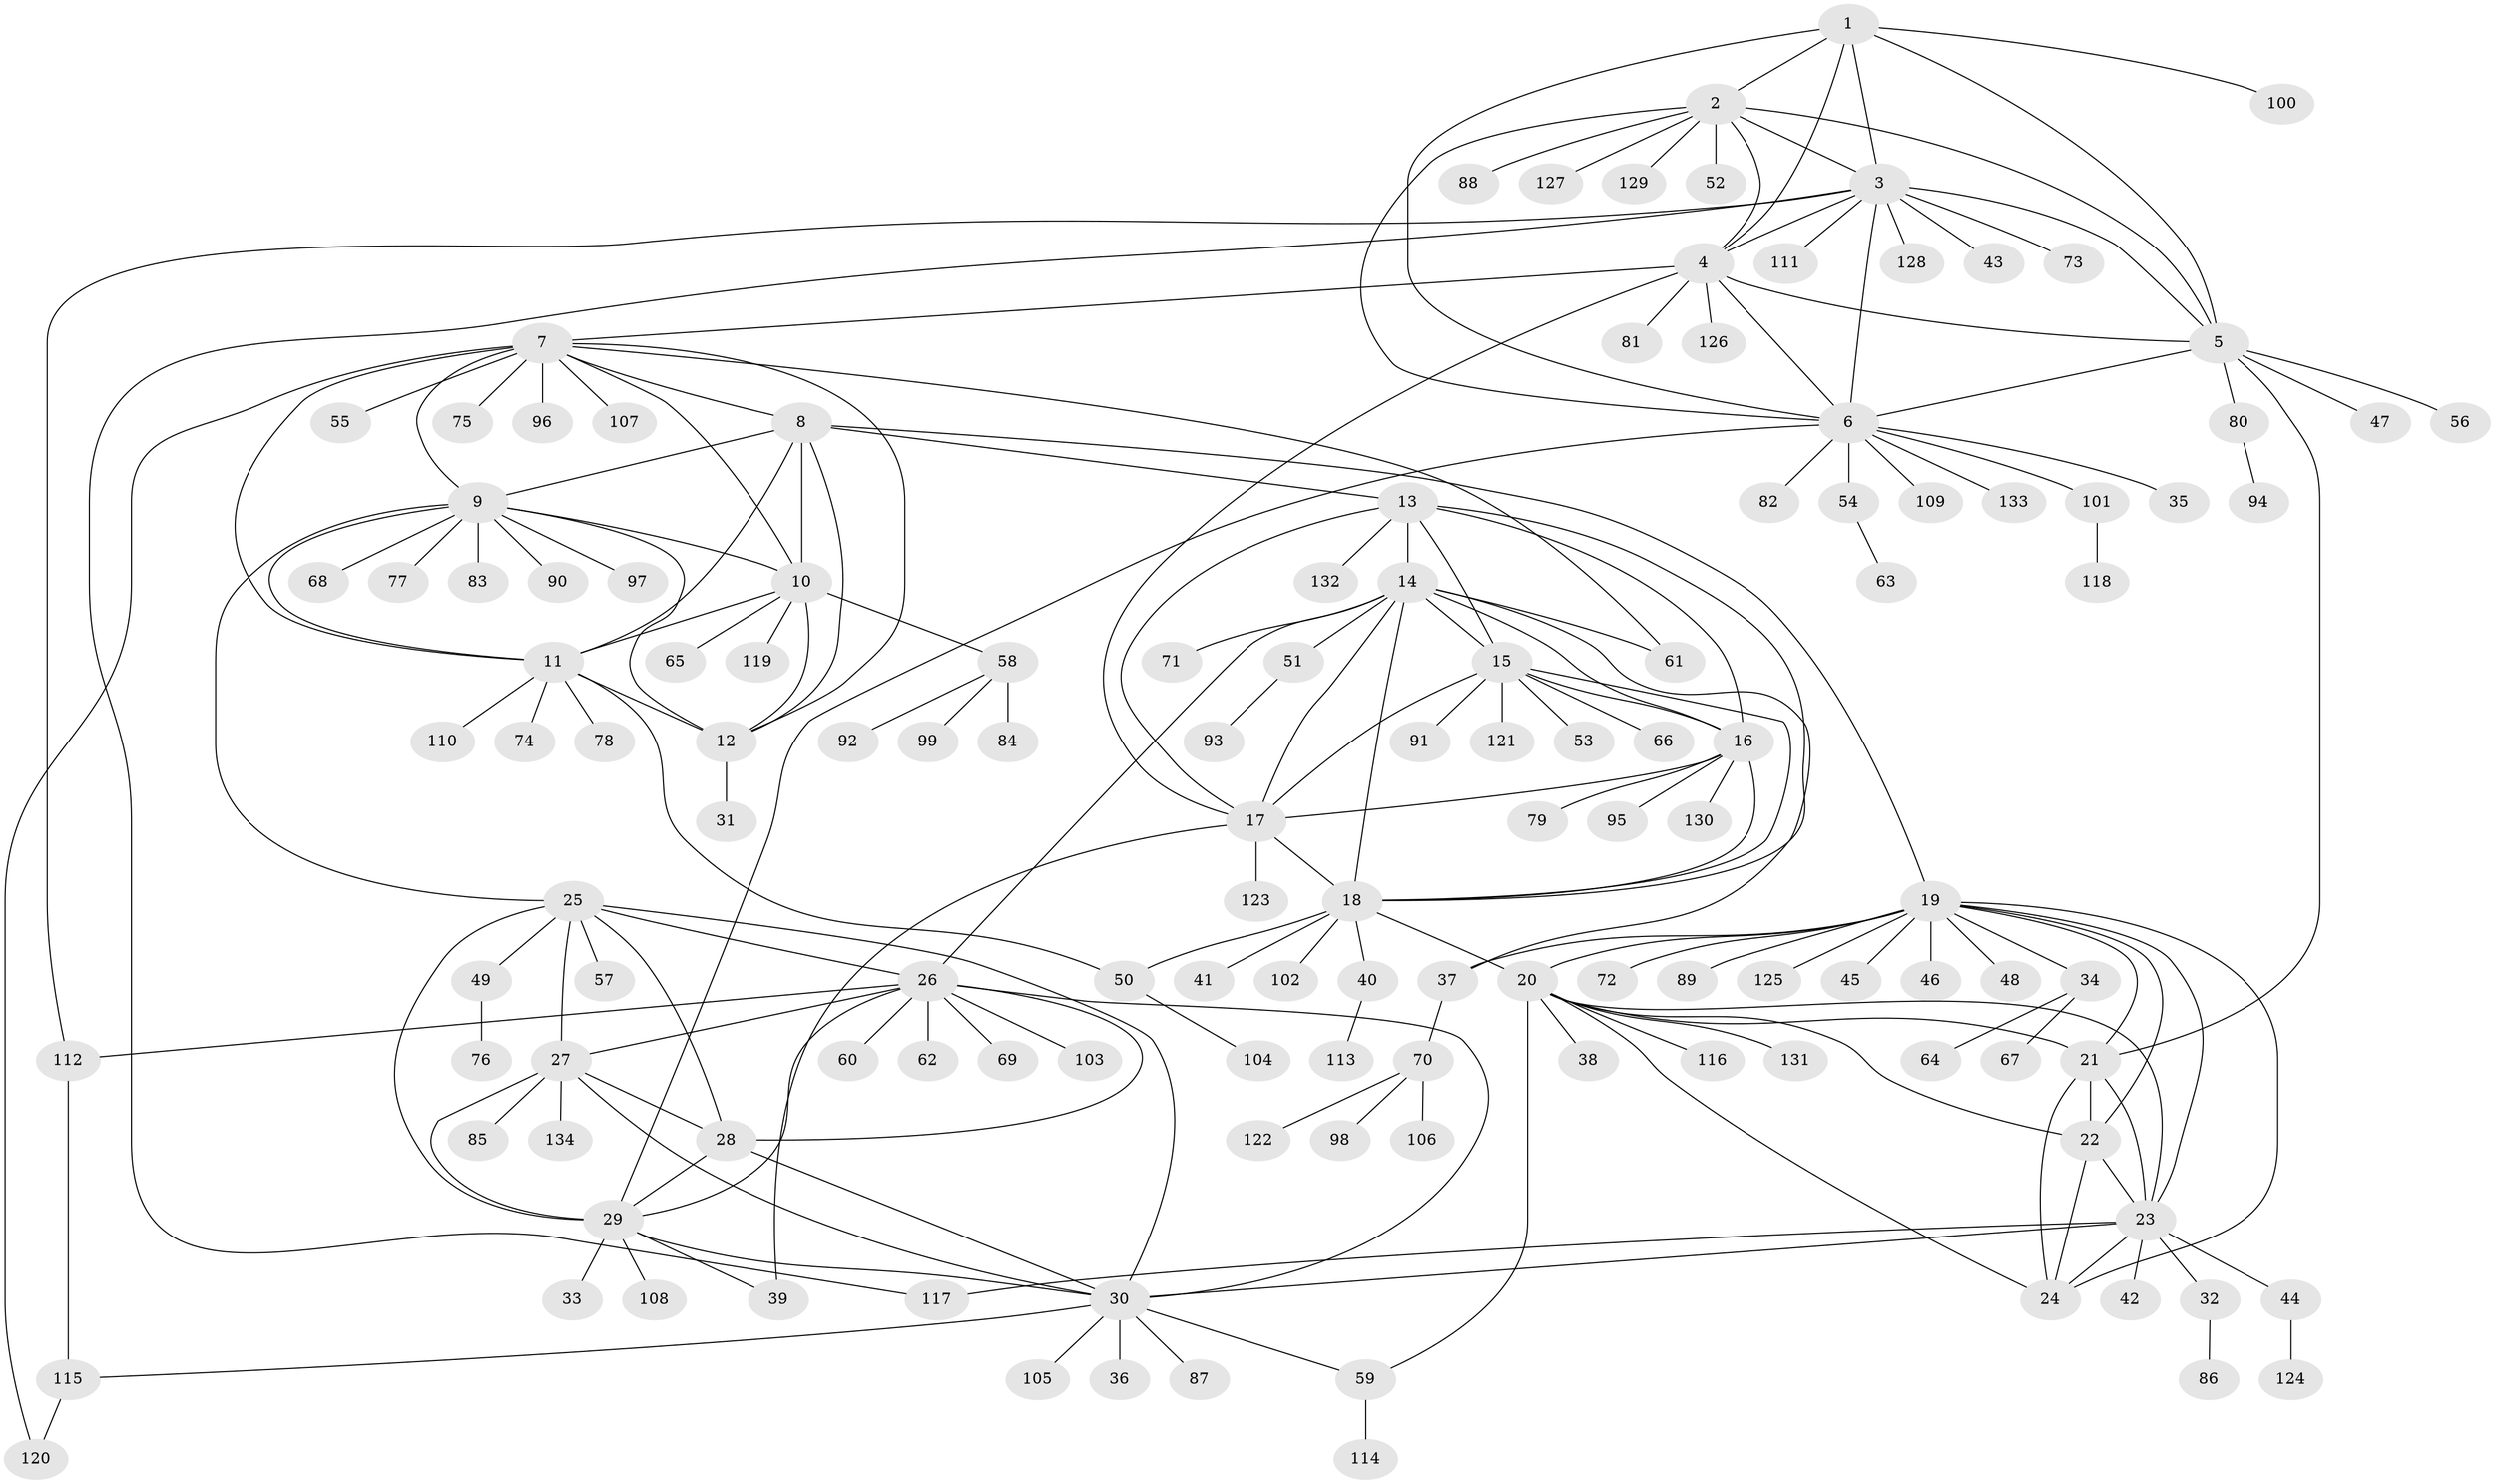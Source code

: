 // coarse degree distribution, {6: 0.028037383177570093, 8: 0.009345794392523364, 10: 0.018691588785046728, 14: 0.009345794392523364, 11: 0.037383177570093455, 9: 0.028037383177570093, 5: 0.009345794392523364, 17: 0.009345794392523364, 7: 0.028037383177570093, 13: 0.009345794392523364, 3: 0.07476635514018691, 1: 0.6635514018691588, 2: 0.07476635514018691}
// Generated by graph-tools (version 1.1) at 2025/42/03/06/25 10:42:07]
// undirected, 134 vertices, 198 edges
graph export_dot {
graph [start="1"]
  node [color=gray90,style=filled];
  1;
  2;
  3;
  4;
  5;
  6;
  7;
  8;
  9;
  10;
  11;
  12;
  13;
  14;
  15;
  16;
  17;
  18;
  19;
  20;
  21;
  22;
  23;
  24;
  25;
  26;
  27;
  28;
  29;
  30;
  31;
  32;
  33;
  34;
  35;
  36;
  37;
  38;
  39;
  40;
  41;
  42;
  43;
  44;
  45;
  46;
  47;
  48;
  49;
  50;
  51;
  52;
  53;
  54;
  55;
  56;
  57;
  58;
  59;
  60;
  61;
  62;
  63;
  64;
  65;
  66;
  67;
  68;
  69;
  70;
  71;
  72;
  73;
  74;
  75;
  76;
  77;
  78;
  79;
  80;
  81;
  82;
  83;
  84;
  85;
  86;
  87;
  88;
  89;
  90;
  91;
  92;
  93;
  94;
  95;
  96;
  97;
  98;
  99;
  100;
  101;
  102;
  103;
  104;
  105;
  106;
  107;
  108;
  109;
  110;
  111;
  112;
  113;
  114;
  115;
  116;
  117;
  118;
  119;
  120;
  121;
  122;
  123;
  124;
  125;
  126;
  127;
  128;
  129;
  130;
  131;
  132;
  133;
  134;
  1 -- 2;
  1 -- 3;
  1 -- 4;
  1 -- 5;
  1 -- 6;
  1 -- 100;
  2 -- 3;
  2 -- 4;
  2 -- 5;
  2 -- 6;
  2 -- 52;
  2 -- 88;
  2 -- 127;
  2 -- 129;
  3 -- 4;
  3 -- 5;
  3 -- 6;
  3 -- 43;
  3 -- 73;
  3 -- 111;
  3 -- 112;
  3 -- 117;
  3 -- 128;
  4 -- 5;
  4 -- 6;
  4 -- 7;
  4 -- 17;
  4 -- 81;
  4 -- 126;
  5 -- 6;
  5 -- 21;
  5 -- 47;
  5 -- 56;
  5 -- 80;
  6 -- 29;
  6 -- 35;
  6 -- 54;
  6 -- 82;
  6 -- 101;
  6 -- 109;
  6 -- 133;
  7 -- 8;
  7 -- 9;
  7 -- 10;
  7 -- 11;
  7 -- 12;
  7 -- 55;
  7 -- 61;
  7 -- 75;
  7 -- 96;
  7 -- 107;
  7 -- 120;
  8 -- 9;
  8 -- 10;
  8 -- 11;
  8 -- 12;
  8 -- 13;
  8 -- 19;
  9 -- 10;
  9 -- 11;
  9 -- 12;
  9 -- 25;
  9 -- 68;
  9 -- 77;
  9 -- 83;
  9 -- 90;
  9 -- 97;
  10 -- 11;
  10 -- 12;
  10 -- 58;
  10 -- 65;
  10 -- 119;
  11 -- 12;
  11 -- 50;
  11 -- 74;
  11 -- 78;
  11 -- 110;
  12 -- 31;
  13 -- 14;
  13 -- 15;
  13 -- 16;
  13 -- 17;
  13 -- 18;
  13 -- 132;
  14 -- 15;
  14 -- 16;
  14 -- 17;
  14 -- 18;
  14 -- 26;
  14 -- 37;
  14 -- 51;
  14 -- 61;
  14 -- 71;
  15 -- 16;
  15 -- 17;
  15 -- 18;
  15 -- 53;
  15 -- 66;
  15 -- 91;
  15 -- 121;
  16 -- 17;
  16 -- 18;
  16 -- 79;
  16 -- 95;
  16 -- 130;
  17 -- 18;
  17 -- 39;
  17 -- 123;
  18 -- 20;
  18 -- 40;
  18 -- 41;
  18 -- 50;
  18 -- 102;
  19 -- 20;
  19 -- 21;
  19 -- 22;
  19 -- 23;
  19 -- 24;
  19 -- 34;
  19 -- 37;
  19 -- 45;
  19 -- 46;
  19 -- 48;
  19 -- 72;
  19 -- 89;
  19 -- 125;
  20 -- 21;
  20 -- 22;
  20 -- 23;
  20 -- 24;
  20 -- 38;
  20 -- 59;
  20 -- 116;
  20 -- 131;
  21 -- 22;
  21 -- 23;
  21 -- 24;
  22 -- 23;
  22 -- 24;
  23 -- 24;
  23 -- 30;
  23 -- 32;
  23 -- 42;
  23 -- 44;
  23 -- 117;
  25 -- 26;
  25 -- 27;
  25 -- 28;
  25 -- 29;
  25 -- 30;
  25 -- 49;
  25 -- 57;
  26 -- 27;
  26 -- 28;
  26 -- 29;
  26 -- 30;
  26 -- 60;
  26 -- 62;
  26 -- 69;
  26 -- 103;
  26 -- 112;
  27 -- 28;
  27 -- 29;
  27 -- 30;
  27 -- 85;
  27 -- 134;
  28 -- 29;
  28 -- 30;
  29 -- 30;
  29 -- 33;
  29 -- 39;
  29 -- 108;
  30 -- 36;
  30 -- 59;
  30 -- 87;
  30 -- 105;
  30 -- 115;
  32 -- 86;
  34 -- 64;
  34 -- 67;
  37 -- 70;
  40 -- 113;
  44 -- 124;
  49 -- 76;
  50 -- 104;
  51 -- 93;
  54 -- 63;
  58 -- 84;
  58 -- 92;
  58 -- 99;
  59 -- 114;
  70 -- 98;
  70 -- 106;
  70 -- 122;
  80 -- 94;
  101 -- 118;
  112 -- 115;
  115 -- 120;
}

